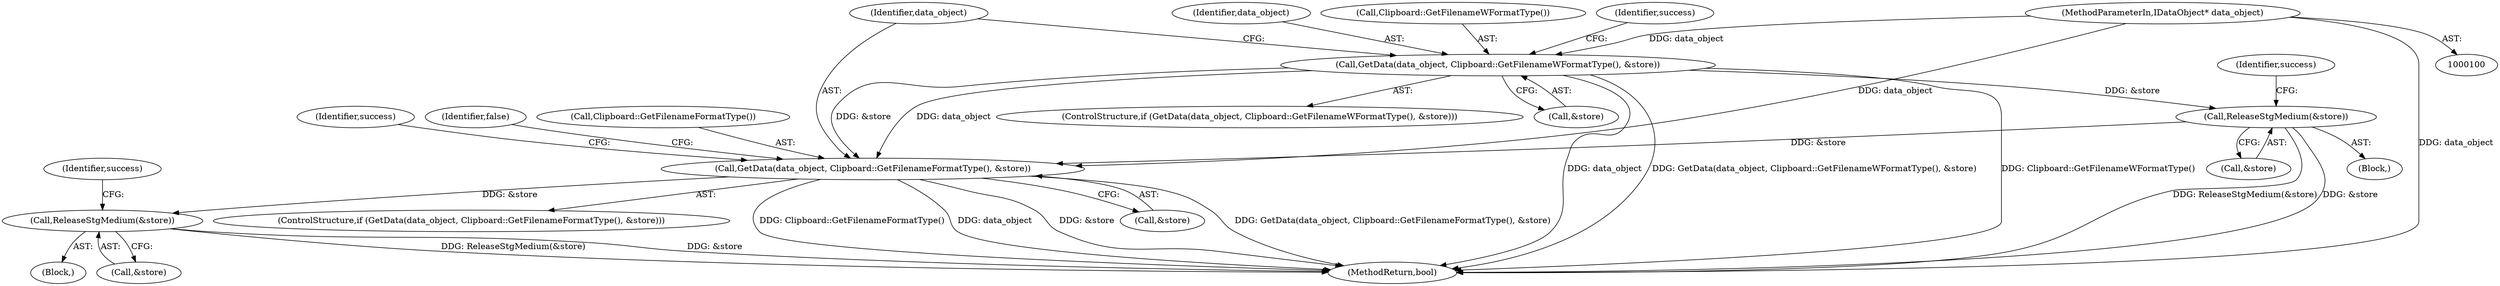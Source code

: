 digraph "1_Chrome_e93dc535728da259ec16d1c3cc393f80b25f64ae_2@pointer" {
"1000154" [label="(Call,GetData(data_object, Clipboard::GetFilenameFormatType(), &store))"];
"1000107" [label="(Call,GetData(data_object, Clipboard::GetFilenameWFormatType(), &store))"];
"1000101" [label="(MethodParameterIn,IDataObject* data_object)"];
"1000146" [label="(Call,ReleaseStgMedium(&store))"];
"1000195" [label="(Call,ReleaseStgMedium(&store))"];
"1000199" [label="(Identifier,success)"];
"1000106" [label="(ControlStructure,if (GetData(data_object, Clipboard::GetFilenameWFormatType(), &store)))"];
"1000159" [label="(Block,)"];
"1000162" [label="(Identifier,success)"];
"1000203" [label="(Identifier,false)"];
"1000156" [label="(Call,Clipboard::GetFilenameFormatType())"];
"1000157" [label="(Call,&store)"];
"1000108" [label="(Identifier,data_object)"];
"1000115" [label="(Identifier,success)"];
"1000155" [label="(Identifier,data_object)"];
"1000147" [label="(Call,&store)"];
"1000110" [label="(Call,&store)"];
"1000150" [label="(Identifier,success)"];
"1000107" [label="(Call,GetData(data_object, Clipboard::GetFilenameWFormatType(), &store))"];
"1000196" [label="(Call,&store)"];
"1000109" [label="(Call,Clipboard::GetFilenameWFormatType())"];
"1000204" [label="(MethodReturn,bool)"];
"1000154" [label="(Call,GetData(data_object, Clipboard::GetFilenameFormatType(), &store))"];
"1000112" [label="(Block,)"];
"1000195" [label="(Call,ReleaseStgMedium(&store))"];
"1000146" [label="(Call,ReleaseStgMedium(&store))"];
"1000101" [label="(MethodParameterIn,IDataObject* data_object)"];
"1000153" [label="(ControlStructure,if (GetData(data_object, Clipboard::GetFilenameFormatType(), &store)))"];
"1000154" -> "1000153"  [label="AST: "];
"1000154" -> "1000157"  [label="CFG: "];
"1000155" -> "1000154"  [label="AST: "];
"1000156" -> "1000154"  [label="AST: "];
"1000157" -> "1000154"  [label="AST: "];
"1000162" -> "1000154"  [label="CFG: "];
"1000203" -> "1000154"  [label="CFG: "];
"1000154" -> "1000204"  [label="DDG: &store"];
"1000154" -> "1000204"  [label="DDG: GetData(data_object, Clipboard::GetFilenameFormatType(), &store)"];
"1000154" -> "1000204"  [label="DDG: Clipboard::GetFilenameFormatType()"];
"1000154" -> "1000204"  [label="DDG: data_object"];
"1000107" -> "1000154"  [label="DDG: data_object"];
"1000107" -> "1000154"  [label="DDG: &store"];
"1000101" -> "1000154"  [label="DDG: data_object"];
"1000146" -> "1000154"  [label="DDG: &store"];
"1000154" -> "1000195"  [label="DDG: &store"];
"1000107" -> "1000106"  [label="AST: "];
"1000107" -> "1000110"  [label="CFG: "];
"1000108" -> "1000107"  [label="AST: "];
"1000109" -> "1000107"  [label="AST: "];
"1000110" -> "1000107"  [label="AST: "];
"1000115" -> "1000107"  [label="CFG: "];
"1000155" -> "1000107"  [label="CFG: "];
"1000107" -> "1000204"  [label="DDG: data_object"];
"1000107" -> "1000204"  [label="DDG: GetData(data_object, Clipboard::GetFilenameWFormatType(), &store)"];
"1000107" -> "1000204"  [label="DDG: Clipboard::GetFilenameWFormatType()"];
"1000101" -> "1000107"  [label="DDG: data_object"];
"1000107" -> "1000146"  [label="DDG: &store"];
"1000101" -> "1000100"  [label="AST: "];
"1000101" -> "1000204"  [label="DDG: data_object"];
"1000146" -> "1000112"  [label="AST: "];
"1000146" -> "1000147"  [label="CFG: "];
"1000147" -> "1000146"  [label="AST: "];
"1000150" -> "1000146"  [label="CFG: "];
"1000146" -> "1000204"  [label="DDG: ReleaseStgMedium(&store)"];
"1000146" -> "1000204"  [label="DDG: &store"];
"1000195" -> "1000159"  [label="AST: "];
"1000195" -> "1000196"  [label="CFG: "];
"1000196" -> "1000195"  [label="AST: "];
"1000199" -> "1000195"  [label="CFG: "];
"1000195" -> "1000204"  [label="DDG: ReleaseStgMedium(&store)"];
"1000195" -> "1000204"  [label="DDG: &store"];
}
